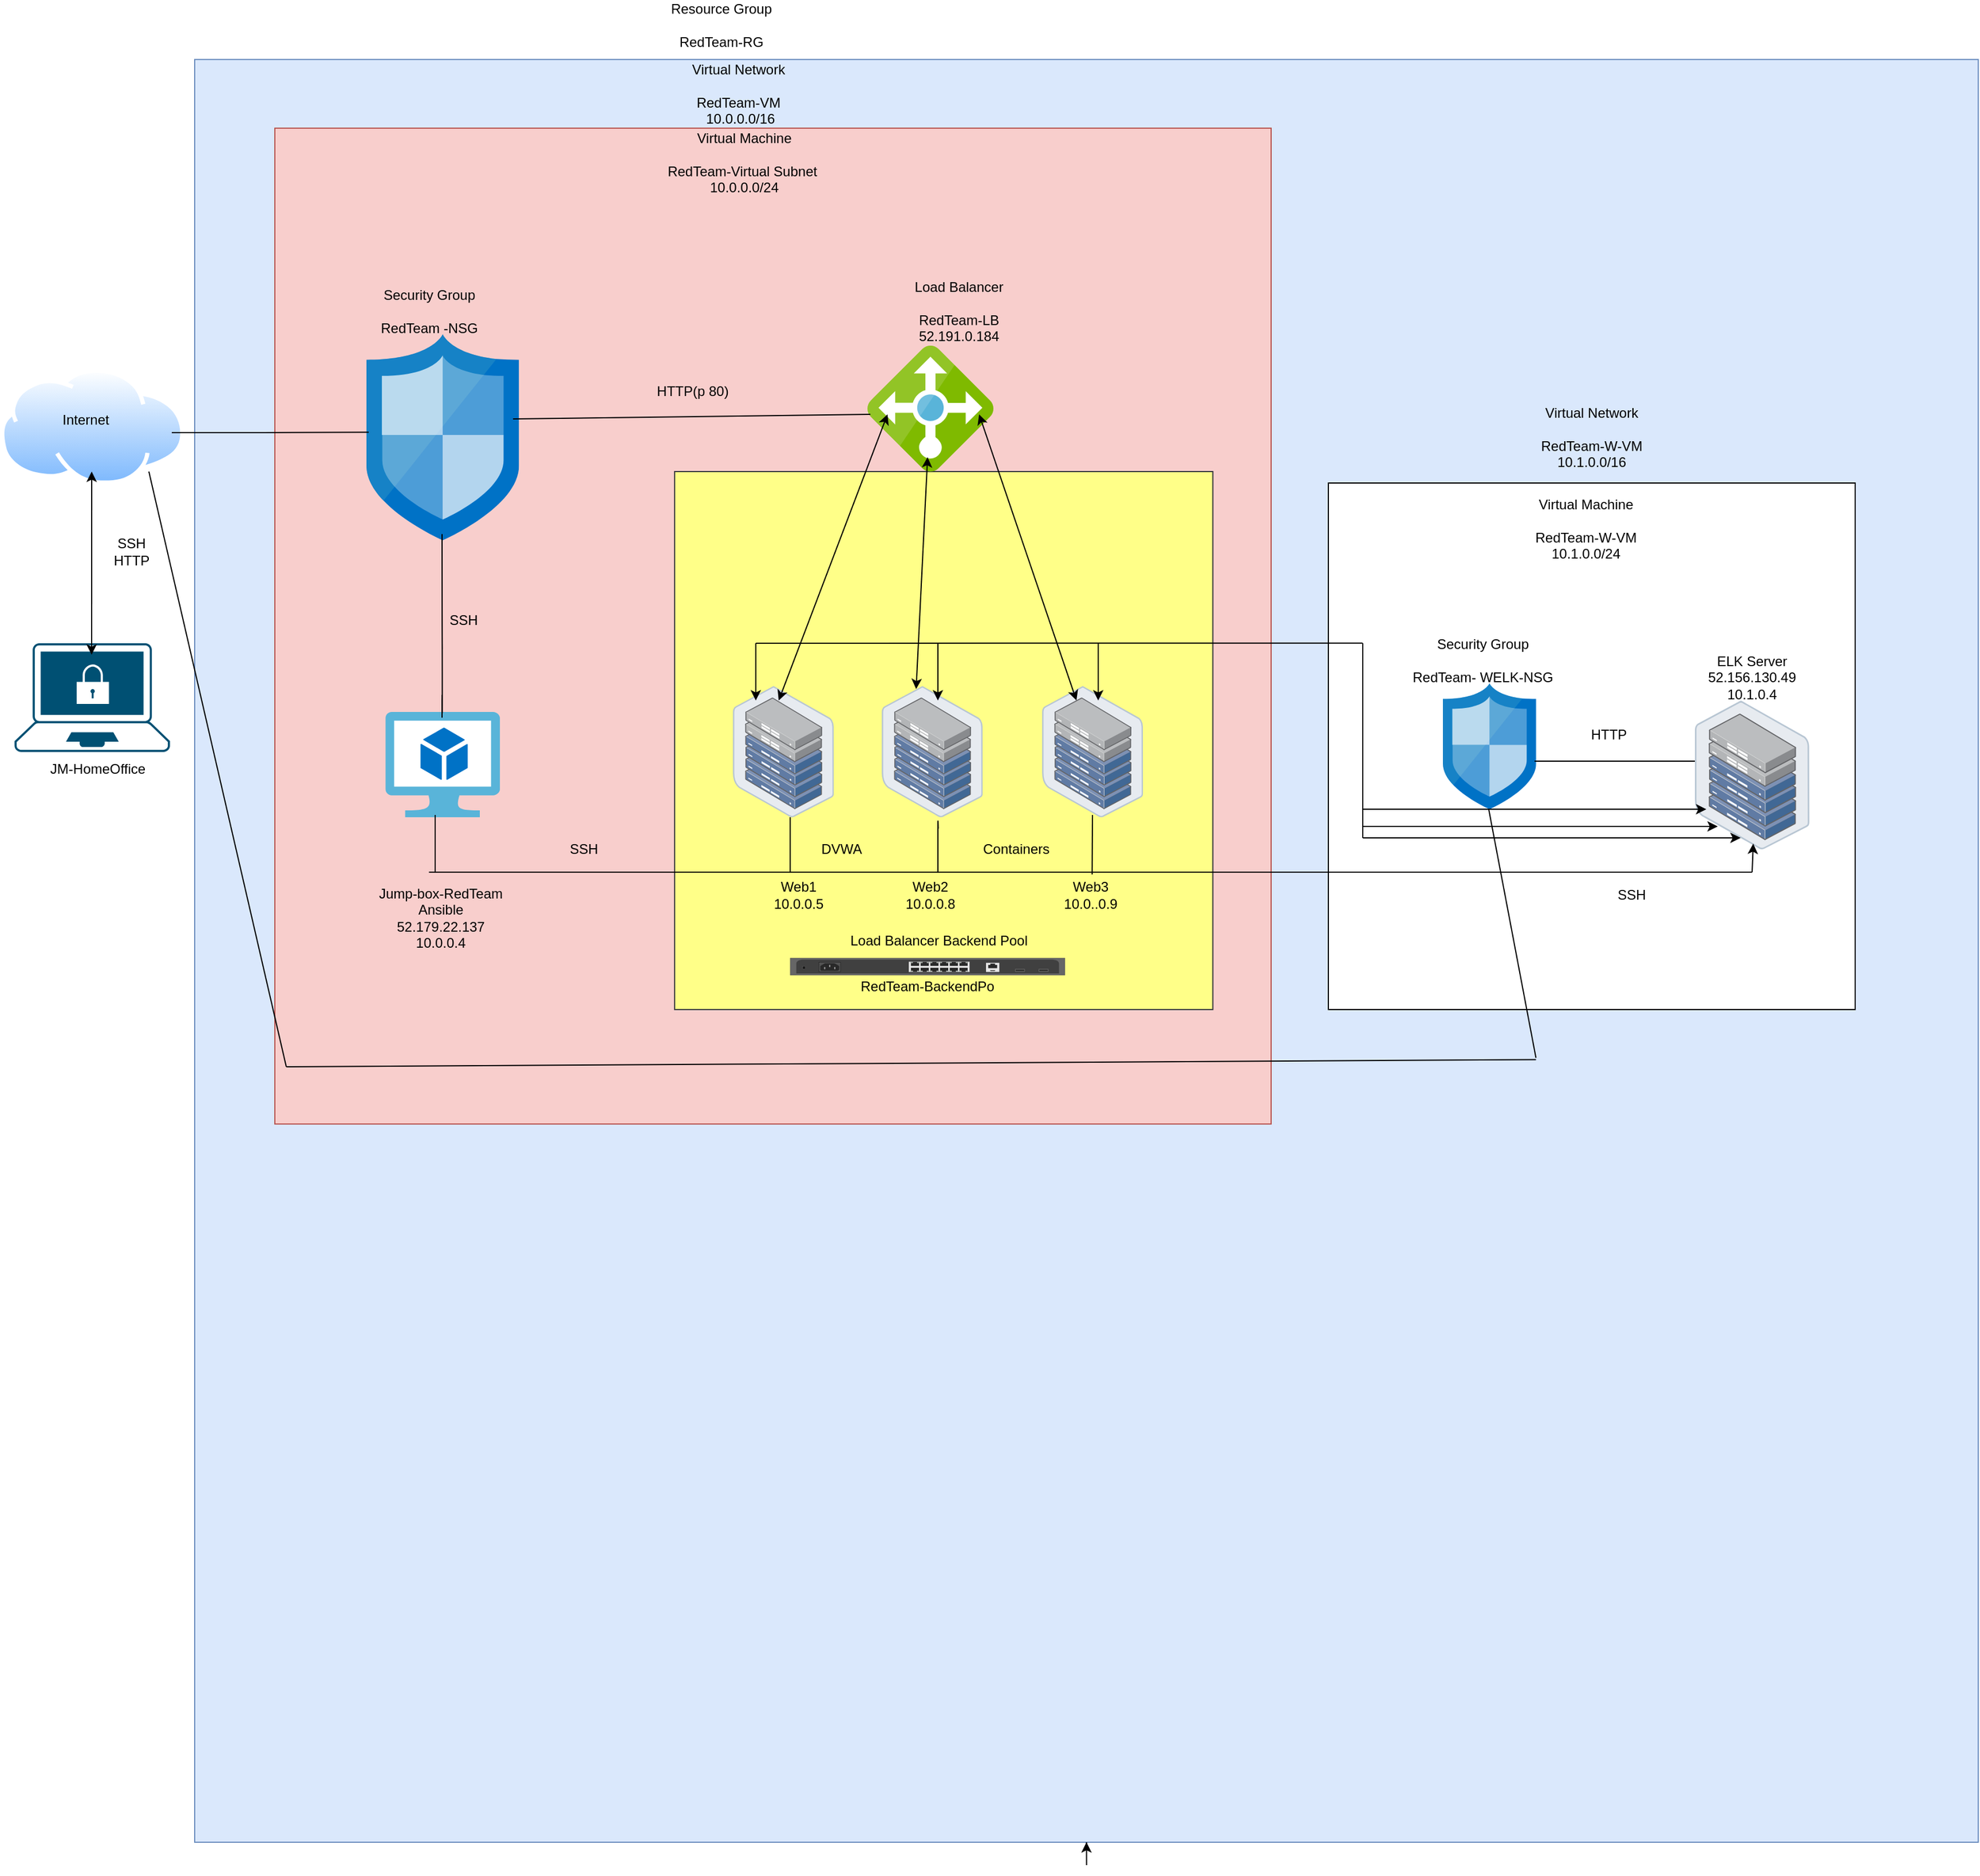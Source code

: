 <mxfile version="15.3.0" type="github">
  <diagram id="IcHb-Y-xAka0jkrHvOs7" name="Page-1">
    <mxGraphModel dx="1968" dy="450" grid="1" gridSize="10" guides="1" tooltips="1" connect="1" arrows="1" fold="1" page="1" pageScale="1" pageWidth="1100" pageHeight="850" math="0" shadow="0">
      <root>
        <mxCell id="0" />
        <mxCell id="1" parent="0" />
        <mxCell id="n_TOdqYRiLtdOjK_SjEj-1" value="" style="points=[[0.13,0.02,0],[0.5,0,0],[0.87,0.02,0],[0.885,0.4,0],[0.985,0.985,0],[0.5,1,0],[0.015,0.985,0],[0.115,0.4,0]];verticalLabelPosition=bottom;sketch=0;html=1;verticalAlign=top;aspect=fixed;align=center;pointerEvents=1;shape=mxgraph.cisco19.secure_endpoints;fillColor=#005073;strokeColor=none;" parent="1" vertex="1">
          <mxGeometry x="-807.3" y="810" width="135.71" height="95" as="geometry" />
        </mxCell>
        <mxCell id="llVI7Hf9OjRL6w-K2cts-1" value="" style="aspect=fixed;perimeter=ellipsePerimeter;html=1;align=center;shadow=0;dashed=0;spacingTop=3;image;image=img/lib/active_directory/internet_cloud.svg;" parent="1" vertex="1">
          <mxGeometry x="-820" y="570" width="161.12" height="101.5" as="geometry" />
        </mxCell>
        <mxCell id="llVI7Hf9OjRL6w-K2cts-2" value="" style="whiteSpace=wrap;html=1;aspect=fixed;fillColor=#dae8fc;strokeColor=#6c8ebf;" parent="1" vertex="1">
          <mxGeometry x="-650" y="300" width="1557.5" height="1557.5" as="geometry" />
        </mxCell>
        <mxCell id="llVI7Hf9OjRL6w-K2cts-3" value="" style="whiteSpace=wrap;html=1;aspect=fixed;fillColor=#f8cecc;strokeColor=#b85450;" parent="1" vertex="1">
          <mxGeometry x="-580" y="360" width="870" height="870" as="geometry" />
        </mxCell>
        <mxCell id="llVI7Hf9OjRL6w-K2cts-4" value="JM-HomeOffice" style="text;html=1;strokeColor=none;fillColor=none;align=center;verticalAlign=middle;whiteSpace=wrap;rounded=0;" parent="1" vertex="1">
          <mxGeometry x="-789.16" y="905" width="109.16" height="30" as="geometry" />
        </mxCell>
        <mxCell id="llVI7Hf9OjRL6w-K2cts-5" value="Internet" style="text;html=1;strokeColor=none;fillColor=none;align=center;verticalAlign=middle;whiteSpace=wrap;rounded=0;" parent="1" vertex="1">
          <mxGeometry x="-800" y="600" width="110" height="30" as="geometry" />
        </mxCell>
        <mxCell id="llVI7Hf9OjRL6w-K2cts-7" value="" style="endArrow=classic;startArrow=classic;html=1;" parent="1" edge="1">
          <mxGeometry width="50" height="50" relative="1" as="geometry">
            <mxPoint x="-740" y="820" as="sourcePoint" />
            <mxPoint x="-739.94" y="660" as="targetPoint" />
          </mxGeometry>
        </mxCell>
        <mxCell id="llVI7Hf9OjRL6w-K2cts-8" value="Resource Group&lt;br&gt;&lt;br&gt;RedTeam-RG" style="text;html=1;strokeColor=none;fillColor=none;align=center;verticalAlign=middle;whiteSpace=wrap;rounded=0;" parent="1" vertex="1">
          <mxGeometry x="-260" y="250" width="140" height="40" as="geometry" />
        </mxCell>
        <mxCell id="llVI7Hf9OjRL6w-K2cts-9" value="Virtual Network&lt;br&gt;&lt;br&gt;RedTeam-VM&lt;br&gt;&amp;nbsp;10.0.0.0/16" style="text;html=1;strokeColor=none;fillColor=none;align=center;verticalAlign=middle;whiteSpace=wrap;rounded=0;" parent="1" vertex="1">
          <mxGeometry x="-270" y="310" width="190" height="40" as="geometry" />
        </mxCell>
        <mxCell id="llVI7Hf9OjRL6w-K2cts-11" value="Virtual Machine&lt;br&gt;&lt;br&gt;RedTeam-Virtual Subnet&amp;nbsp; 10.0.0.0/24" style="text;html=1;strokeColor=none;fillColor=none;align=center;verticalAlign=middle;whiteSpace=wrap;rounded=0;" parent="1" vertex="1">
          <mxGeometry x="-260" y="370" width="180" height="40" as="geometry" />
        </mxCell>
        <mxCell id="llVI7Hf9OjRL6w-K2cts-12" value="" style="sketch=0;aspect=fixed;html=1;points=[];align=center;image;fontSize=12;image=img/lib/mscae/Network_Security_Groups_Classic.svg;" parent="1" vertex="1">
          <mxGeometry x="-500" y="540" width="133.2" height="180" as="geometry" />
        </mxCell>
        <mxCell id="llVI7Hf9OjRL6w-K2cts-15" value="" style="endArrow=none;html=1;entryX=0.015;entryY=0.476;entryDx=0;entryDy=0;entryPerimeter=0;" parent="1" target="llVI7Hf9OjRL6w-K2cts-12" edge="1">
          <mxGeometry width="50" height="50" relative="1" as="geometry">
            <mxPoint x="-670" y="626" as="sourcePoint" />
            <mxPoint x="-560" y="600" as="targetPoint" />
            <Array as="points">
              <mxPoint x="-600" y="626" />
            </Array>
          </mxGeometry>
        </mxCell>
        <mxCell id="llVI7Hf9OjRL6w-K2cts-16" value="Security Group&lt;br&gt;&lt;br&gt;RedTeam -NSG" style="text;html=1;strokeColor=none;fillColor=none;align=center;verticalAlign=middle;whiteSpace=wrap;rounded=0;" parent="1" vertex="1">
          <mxGeometry x="-540" y="490" width="190" height="60" as="geometry" />
        </mxCell>
        <mxCell id="llVI7Hf9OjRL6w-K2cts-18" value="" style="sketch=0;aspect=fixed;html=1;points=[];align=center;image;fontSize=12;image=img/lib/mscae/Virtual_Machine_2.svg;" parent="1" vertex="1">
          <mxGeometry x="-483.4" y="870" width="100" height="92" as="geometry" />
        </mxCell>
        <mxCell id="llVI7Hf9OjRL6w-K2cts-19" value="" style="endArrow=none;html=1;" parent="1" edge="1">
          <mxGeometry width="50" height="50" relative="1" as="geometry">
            <mxPoint x="-434" y="875" as="sourcePoint" />
            <mxPoint x="-433.8" y="815" as="targetPoint" />
            <Array as="points">
              <mxPoint x="-434" y="850" />
              <mxPoint x="-433.8" y="875" />
              <mxPoint x="-433.8" y="825" />
              <mxPoint x="-433.9" y="795" />
              <mxPoint x="-434" y="710" />
              <mxPoint x="-433.9" y="805" />
            </Array>
          </mxGeometry>
        </mxCell>
        <mxCell id="llVI7Hf9OjRL6w-K2cts-26" value="" style="whiteSpace=wrap;html=1;aspect=fixed;fillColor=#ffff88;strokeColor=#36393d;direction=east;" parent="1" vertex="1">
          <mxGeometry x="-230.9" y="660" width="470" height="470" as="geometry" />
        </mxCell>
        <mxCell id="llVI7Hf9OjRL6w-K2cts-28" value="" style="points=[];aspect=fixed;html=1;align=center;shadow=0;dashed=0;image;image=img/lib/allied_telesis/storage/Datacenter_Server_Half_Rack_ToR.svg;" parent="1" vertex="1">
          <mxGeometry x="-180" y="847.4" width="88.2" height="114.6" as="geometry" />
        </mxCell>
        <mxCell id="llVI7Hf9OjRL6w-K2cts-30" value="" style="points=[];aspect=fixed;html=1;align=center;shadow=0;dashed=0;image;image=img/lib/allied_telesis/storage/Datacenter_Server_Half_Rack_ToR.svg;" parent="1" vertex="1">
          <mxGeometry x="-50" y="847.4" width="88.2" height="114.6" as="geometry" />
        </mxCell>
        <mxCell id="llVI7Hf9OjRL6w-K2cts-31" value="" style="points=[];aspect=fixed;html=1;align=center;shadow=0;dashed=0;image;image=img/lib/allied_telesis/storage/Datacenter_Server_Half_Rack_ToR.svg;" parent="1" vertex="1">
          <mxGeometry x="90" y="847.4" width="88.2" height="114.6" as="geometry" />
        </mxCell>
        <mxCell id="llVI7Hf9OjRL6w-K2cts-33" value="" style="sketch=0;aspect=fixed;html=1;points=[];align=center;image;fontSize=12;image=img/lib/mscae/Load_Balancer_feature.svg;" parent="1" vertex="1">
          <mxGeometry x="-62.5" y="550" width="110" height="110" as="geometry" />
        </mxCell>
        <mxCell id="llVI7Hf9OjRL6w-K2cts-35" value="Load Balancer&lt;br&gt;&lt;br&gt;RedTeam-LB&lt;br&gt;52.191.0.184" style="text;html=1;strokeColor=none;fillColor=none;align=center;verticalAlign=middle;whiteSpace=wrap;rounded=0;" parent="1" vertex="1">
          <mxGeometry x="-45" y="500" width="125" height="40" as="geometry" />
        </mxCell>
        <mxCell id="llVI7Hf9OjRL6w-K2cts-36" value="Web1&lt;br&gt;10.0.0.5" style="text;html=1;strokeColor=none;fillColor=none;align=center;verticalAlign=middle;whiteSpace=wrap;rounded=0;" parent="1" vertex="1">
          <mxGeometry x="-165" y="1020" width="85" height="20" as="geometry" />
        </mxCell>
        <mxCell id="llVI7Hf9OjRL6w-K2cts-37" value="Web3&lt;br&gt;10.0..0.9" style="text;html=1;strokeColor=none;fillColor=none;align=center;verticalAlign=middle;whiteSpace=wrap;rounded=0;" parent="1" vertex="1">
          <mxGeometry x="90" y="1020" width="85" height="20" as="geometry" />
        </mxCell>
        <mxCell id="llVI7Hf9OjRL6w-K2cts-38" value="Web2&lt;br&gt;10.0.0.8" style="text;html=1;strokeColor=none;fillColor=none;align=center;verticalAlign=middle;whiteSpace=wrap;rounded=0;" parent="1" vertex="1">
          <mxGeometry x="-50" y="1020" width="85" height="20" as="geometry" />
        </mxCell>
        <mxCell id="llVI7Hf9OjRL6w-K2cts-39" value="" style="endArrow=none;html=1;" parent="1" edge="1">
          <mxGeometry width="50" height="50" relative="1" as="geometry">
            <mxPoint x="-140" y="1010" as="sourcePoint" />
            <mxPoint x="-210" y="1010" as="targetPoint" />
            <Array as="points">
              <mxPoint x="140" y="1010" />
              <mxPoint x="-450" y="1010" />
            </Array>
          </mxGeometry>
        </mxCell>
        <mxCell id="llVI7Hf9OjRL6w-K2cts-41" value="" style="endArrow=none;html=1;" parent="1" edge="1">
          <mxGeometry width="50" height="50" relative="1" as="geometry">
            <mxPoint x="-440" y="1010" as="sourcePoint" />
            <mxPoint x="-440" y="960" as="targetPoint" />
          </mxGeometry>
        </mxCell>
        <mxCell id="llVI7Hf9OjRL6w-K2cts-44" value="" style="endArrow=none;html=1;" parent="1" edge="1">
          <mxGeometry width="50" height="50" relative="1" as="geometry">
            <mxPoint x="133.7" y="1012" as="sourcePoint" />
            <mxPoint x="134" y="960" as="targetPoint" />
          </mxGeometry>
        </mxCell>
        <mxCell id="llVI7Hf9OjRL6w-K2cts-46" value="" style="endArrow=none;html=1;" parent="1" edge="1">
          <mxGeometry width="50" height="50" relative="1" as="geometry">
            <mxPoint x="-1" y="1010" as="sourcePoint" />
            <mxPoint x="-0.7" y="972" as="targetPoint" />
            <Array as="points">
              <mxPoint x="-1" y="962" />
            </Array>
          </mxGeometry>
        </mxCell>
        <mxCell id="llVI7Hf9OjRL6w-K2cts-47" value="" style="endArrow=none;html=1;" parent="1" edge="1">
          <mxGeometry width="50" height="50" relative="1" as="geometry">
            <mxPoint x="-130" y="1010" as="sourcePoint" />
            <mxPoint x="-130" y="962" as="targetPoint" />
            <Array as="points">
              <mxPoint x="-130" y="962" />
            </Array>
          </mxGeometry>
        </mxCell>
        <mxCell id="llVI7Hf9OjRL6w-K2cts-48" value="DVWA" style="text;html=1;strokeColor=none;fillColor=none;align=center;verticalAlign=middle;whiteSpace=wrap;rounded=0;" parent="1" vertex="1">
          <mxGeometry x="-120" y="980" width="70" height="20" as="geometry" />
        </mxCell>
        <mxCell id="llVI7Hf9OjRL6w-K2cts-49" value="Containers" style="text;html=1;strokeColor=none;fillColor=none;align=center;verticalAlign=middle;whiteSpace=wrap;rounded=0;" parent="1" vertex="1">
          <mxGeometry x="20" y="980" width="95" height="20" as="geometry" />
        </mxCell>
        <mxCell id="llVI7Hf9OjRL6w-K2cts-50" value="Jump-box-RedTeam&lt;br&gt;Ansible&lt;br&gt;52.179.22.137&lt;br&gt;10.0.0.4" style="text;html=1;strokeColor=none;fillColor=none;align=center;verticalAlign=middle;whiteSpace=wrap;rounded=0;" parent="1" vertex="1">
          <mxGeometry x="-510" y="1040" width="150" height="20" as="geometry" />
        </mxCell>
        <mxCell id="llVI7Hf9OjRL6w-K2cts-51" value="SSH" style="text;html=1;strokeColor=none;fillColor=none;align=center;verticalAlign=middle;whiteSpace=wrap;rounded=0;" parent="1" vertex="1">
          <mxGeometry x="-350" y="980" width="80" height="20" as="geometry" />
        </mxCell>
        <mxCell id="llVI7Hf9OjRL6w-K2cts-52" value="SSH" style="text;html=1;strokeColor=none;fillColor=none;align=center;verticalAlign=middle;whiteSpace=wrap;rounded=0;" parent="1" vertex="1">
          <mxGeometry x="-440" y="780" width="50" height="20" as="geometry" />
        </mxCell>
        <mxCell id="llVI7Hf9OjRL6w-K2cts-53" value="" style="endArrow=none;html=1;" parent="1" edge="1">
          <mxGeometry width="50" height="50" relative="1" as="geometry">
            <mxPoint x="-372" y="614" as="sourcePoint" />
            <mxPoint x="-60" y="610" as="targetPoint" />
          </mxGeometry>
        </mxCell>
        <mxCell id="llVI7Hf9OjRL6w-K2cts-54" value="SSH&lt;br&gt;HTTP" style="text;html=1;strokeColor=none;fillColor=none;align=center;verticalAlign=middle;whiteSpace=wrap;rounded=0;" parent="1" vertex="1">
          <mxGeometry x="-740" y="720" width="70" height="20" as="geometry" />
        </mxCell>
        <mxCell id="llVI7Hf9OjRL6w-K2cts-55" value="HTTP(p 80)" style="text;html=1;strokeColor=none;fillColor=none;align=center;verticalAlign=middle;whiteSpace=wrap;rounded=0;" parent="1" vertex="1">
          <mxGeometry x="-260" y="580" width="90" height="20" as="geometry" />
        </mxCell>
        <mxCell id="llVI7Hf9OjRL6w-K2cts-56" value="" style="endArrow=classic;startArrow=classic;html=1;" parent="1" edge="1">
          <mxGeometry width="50" height="50" relative="1" as="geometry">
            <mxPoint x="-140" y="860" as="sourcePoint" />
            <mxPoint x="-45" y="610" as="targetPoint" />
          </mxGeometry>
        </mxCell>
        <mxCell id="llVI7Hf9OjRL6w-K2cts-57" value="" style="endArrow=classic;startArrow=classic;html=1;" parent="1" edge="1">
          <mxGeometry width="50" height="50" relative="1" as="geometry">
            <mxPoint x="-20" y="850" as="sourcePoint" />
            <mxPoint x="-10" y="647.4" as="targetPoint" />
          </mxGeometry>
        </mxCell>
        <mxCell id="llVI7Hf9OjRL6w-K2cts-58" value="" style="endArrow=classic;startArrow=classic;html=1;" parent="1" edge="1">
          <mxGeometry width="50" height="50" relative="1" as="geometry">
            <mxPoint x="120" y="860" as="sourcePoint" />
            <mxPoint x="35" y="610" as="targetPoint" />
          </mxGeometry>
        </mxCell>
        <mxCell id="llVI7Hf9OjRL6w-K2cts-59" value="" style="html=1;verticalLabelPosition=bottom;verticalAlign=top;outlineConnect=0;shadow=0;dashed=0;shape=mxgraph.rack.hpe_aruba.gateways_controllers.aruba_9012_10_port_gbe_gateway_back;" parent="1" vertex="1">
          <mxGeometry x="-130" y="1085" width="240" height="15" as="geometry" />
        </mxCell>
        <mxCell id="llVI7Hf9OjRL6w-K2cts-60" value="RedTeam-BackendPo" style="text;html=1;strokeColor=none;fillColor=none;align=center;verticalAlign=middle;whiteSpace=wrap;rounded=0;" parent="1" vertex="1">
          <mxGeometry x="-100" y="1100" width="180" height="20" as="geometry" />
        </mxCell>
        <mxCell id="llVI7Hf9OjRL6w-K2cts-61" value="Load Balancer Backend Pool" style="text;html=1;strokeColor=none;fillColor=none;align=center;verticalAlign=middle;whiteSpace=wrap;rounded=0;" parent="1" vertex="1">
          <mxGeometry x="-90" y="1060" width="180" height="20" as="geometry" />
        </mxCell>
        <mxCell id="E9d8_AmILumTyX3_b7Oe-2" value="" style="whiteSpace=wrap;html=1;aspect=fixed;" vertex="1" parent="1">
          <mxGeometry x="340" y="670" width="460" height="460" as="geometry" />
        </mxCell>
        <mxCell id="E9d8_AmILumTyX3_b7Oe-6" value="" style="points=[];aspect=fixed;html=1;align=center;shadow=0;dashed=0;image;image=img/lib/allied_telesis/storage/Datacenter_Server_Half_Rack_ToR.svg;" vertex="1" parent="1">
          <mxGeometry x="660" y="860.07" width="100" height="129.93" as="geometry" />
        </mxCell>
        <mxCell id="E9d8_AmILumTyX3_b7Oe-8" value="" style="sketch=0;aspect=fixed;html=1;points=[];align=center;image;fontSize=12;image=img/lib/mscae/Network_Security_Groups_Classic.svg;" vertex="1" parent="1">
          <mxGeometry x="440" y="845" width="81.4" height="110" as="geometry" />
        </mxCell>
        <mxCell id="E9d8_AmILumTyX3_b7Oe-9" value="Security Group&lt;br&gt;&lt;br&gt;RedTeam- WELK-NSG" style="text;html=1;strokeColor=none;fillColor=none;align=center;verticalAlign=middle;whiteSpace=wrap;rounded=0;" vertex="1" parent="1">
          <mxGeometry x="390" y="800" width="170" height="50" as="geometry" />
        </mxCell>
        <mxCell id="E9d8_AmILumTyX3_b7Oe-10" value="Virtual Network&lt;br&gt;&lt;br&gt;RedTeam-W-VM&lt;br&gt;10.1.0.0/16" style="text;html=1;strokeColor=none;fillColor=none;align=center;verticalAlign=middle;whiteSpace=wrap;rounded=0;" vertex="1" parent="1">
          <mxGeometry x="470" y="590" width="200" height="80" as="geometry" />
        </mxCell>
        <mxCell id="E9d8_AmILumTyX3_b7Oe-11" value="Virtual Machine&lt;br&gt;&lt;br&gt;RedTeam-W-VM&lt;br&gt;10.1.0.0/24" style="text;html=1;strokeColor=none;fillColor=none;align=center;verticalAlign=middle;whiteSpace=wrap;rounded=0;" vertex="1" parent="1">
          <mxGeometry x="460" y="680" width="210" height="60" as="geometry" />
        </mxCell>
        <mxCell id="E9d8_AmILumTyX3_b7Oe-12" value="ELK Server&lt;br&gt;52.156.130.49&lt;br&gt;10.1.0.4" style="text;html=1;strokeColor=none;fillColor=none;align=center;verticalAlign=middle;whiteSpace=wrap;rounded=0;" vertex="1" parent="1">
          <mxGeometry x="635" y="820.07" width="150" height="40" as="geometry" />
        </mxCell>
        <mxCell id="E9d8_AmILumTyX3_b7Oe-13" value="" style="endArrow=none;html=1;" edge="1" parent="1">
          <mxGeometry width="50" height="50" relative="1" as="geometry">
            <mxPoint x="520" y="913" as="sourcePoint" />
            <mxPoint x="660" y="913" as="targetPoint" />
            <Array as="points">
              <mxPoint x="580" y="913" />
            </Array>
          </mxGeometry>
        </mxCell>
        <mxCell id="E9d8_AmILumTyX3_b7Oe-14" value="HTTP" style="text;html=1;strokeColor=none;fillColor=none;align=center;verticalAlign=middle;whiteSpace=wrap;rounded=0;" vertex="1" parent="1">
          <mxGeometry x="535" y="870" width="100" height="40" as="geometry" />
        </mxCell>
        <mxCell id="E9d8_AmILumTyX3_b7Oe-15" value="" style="endArrow=none;html=1;" edge="1" parent="1">
          <mxGeometry width="50" height="50" relative="1" as="geometry">
            <mxPoint x="130" y="1010" as="sourcePoint" />
            <mxPoint x="710" y="1010" as="targetPoint" />
          </mxGeometry>
        </mxCell>
        <mxCell id="E9d8_AmILumTyX3_b7Oe-18" value="" style="endArrow=classic;html=1;entryX=0.51;entryY=0.962;entryDx=0;entryDy=0;entryPerimeter=0;" edge="1" parent="1" target="E9d8_AmILumTyX3_b7Oe-6">
          <mxGeometry width="50" height="50" relative="1" as="geometry">
            <mxPoint x="710" y="1010" as="sourcePoint" />
            <mxPoint x="730" y="990" as="targetPoint" />
            <Array as="points">
              <mxPoint x="710" y="1010" />
            </Array>
          </mxGeometry>
        </mxCell>
        <mxCell id="E9d8_AmILumTyX3_b7Oe-19" value="" style="endArrow=none;html=1;entryX=0.065;entryY=0.304;entryDx=0;entryDy=0;entryPerimeter=0;" edge="1" parent="1" target="E9d8_AmILumTyX3_b7Oe-2">
          <mxGeometry width="50" height="50" relative="1" as="geometry">
            <mxPoint x="-160" y="810" as="sourcePoint" />
            <mxPoint x="178.2" y="760" as="targetPoint" />
            <Array as="points" />
          </mxGeometry>
        </mxCell>
        <mxCell id="E9d8_AmILumTyX3_b7Oe-20" value="" style="endArrow=none;html=1;" edge="1" parent="1">
          <mxGeometry width="50" height="50" relative="1" as="geometry">
            <mxPoint x="370" y="980" as="sourcePoint" />
            <mxPoint x="370" y="810" as="targetPoint" />
          </mxGeometry>
        </mxCell>
        <mxCell id="E9d8_AmILumTyX3_b7Oe-23" value="" style="endArrow=classic;html=1;" edge="1" parent="1">
          <mxGeometry width="50" height="50" relative="1" as="geometry">
            <mxPoint x="139" y="810" as="sourcePoint" />
            <mxPoint x="139" y="860" as="targetPoint" />
            <Array as="points" />
          </mxGeometry>
        </mxCell>
        <mxCell id="E9d8_AmILumTyX3_b7Oe-24" value="" style="endArrow=classic;html=1;" edge="1" parent="1">
          <mxGeometry width="50" height="50" relative="1" as="geometry">
            <mxPoint x="-1" y="810" as="sourcePoint" />
            <mxPoint x="-1" y="860" as="targetPoint" />
            <Array as="points" />
          </mxGeometry>
        </mxCell>
        <mxCell id="E9d8_AmILumTyX3_b7Oe-25" value="" style="endArrow=classic;html=1;" edge="1" parent="1">
          <mxGeometry width="50" height="50" relative="1" as="geometry">
            <mxPoint x="-160" y="810" as="sourcePoint" />
            <mxPoint x="-160" y="860" as="targetPoint" />
            <Array as="points" />
          </mxGeometry>
        </mxCell>
        <mxCell id="E9d8_AmILumTyX3_b7Oe-26" value="" style="endArrow=classic;html=1;entryX=0.4;entryY=0.923;entryDx=0;entryDy=0;entryPerimeter=0;" edge="1" parent="1" target="E9d8_AmILumTyX3_b7Oe-6">
          <mxGeometry width="50" height="50" relative="1" as="geometry">
            <mxPoint x="370" y="980" as="sourcePoint" />
            <mxPoint x="440" y="980" as="targetPoint" />
          </mxGeometry>
        </mxCell>
        <mxCell id="E9d8_AmILumTyX3_b7Oe-27" value="" style="endArrow=classic;html=1;" edge="1" parent="1">
          <mxGeometry width="50" height="50" relative="1" as="geometry">
            <mxPoint x="370" y="970" as="sourcePoint" />
            <mxPoint x="680" y="970" as="targetPoint" />
          </mxGeometry>
        </mxCell>
        <mxCell id="E9d8_AmILumTyX3_b7Oe-28" value="" style="endArrow=classic;html=1;" edge="1" parent="1">
          <mxGeometry width="50" height="50" relative="1" as="geometry">
            <mxPoint x="370" y="955" as="sourcePoint" />
            <mxPoint x="670" y="955" as="targetPoint" />
          </mxGeometry>
        </mxCell>
        <mxCell id="E9d8_AmILumTyX3_b7Oe-33" value="SSH" style="text;html=1;strokeColor=none;fillColor=none;align=center;verticalAlign=middle;whiteSpace=wrap;rounded=0;" vertex="1" parent="1">
          <mxGeometry x="560" y="1020" width="90" height="20" as="geometry" />
        </mxCell>
        <mxCell id="E9d8_AmILumTyX3_b7Oe-36" value="" style="endArrow=none;html=1;" edge="1" parent="1" target="llVI7Hf9OjRL6w-K2cts-1">
          <mxGeometry width="50" height="50" relative="1" as="geometry">
            <mxPoint x="-570" y="1180" as="sourcePoint" />
            <mxPoint x="-640" y="660" as="targetPoint" />
            <Array as="points">
              <mxPoint x="-690" y="660" />
            </Array>
          </mxGeometry>
        </mxCell>
        <mxCell id="E9d8_AmILumTyX3_b7Oe-37" style="edgeStyle=orthogonalEdgeStyle;rounded=0;orthogonalLoop=1;jettySize=auto;html=1;exitX=0.5;exitY=1;exitDx=0;exitDy=0;" edge="1" parent="1" source="llVI7Hf9OjRL6w-K2cts-2" target="llVI7Hf9OjRL6w-K2cts-2">
          <mxGeometry relative="1" as="geometry" />
        </mxCell>
        <mxCell id="E9d8_AmILumTyX3_b7Oe-38" value="" style="endArrow=none;html=1;entryX=0.752;entryY=0.561;entryDx=0;entryDy=0;entryPerimeter=0;" edge="1" parent="1" target="llVI7Hf9OjRL6w-K2cts-2">
          <mxGeometry width="50" height="50" relative="1" as="geometry">
            <mxPoint x="-570" y="1180" as="sourcePoint" />
            <mxPoint x="-480" y="1180" as="targetPoint" />
          </mxGeometry>
        </mxCell>
        <mxCell id="E9d8_AmILumTyX3_b7Oe-40" value="" style="endArrow=none;html=1;exitX=0.752;exitY=0.56;exitDx=0;exitDy=0;exitPerimeter=0;" edge="1" parent="1" source="llVI7Hf9OjRL6w-K2cts-2">
          <mxGeometry width="50" height="50" relative="1" as="geometry">
            <mxPoint x="430" y="1005" as="sourcePoint" />
            <mxPoint x="480" y="955" as="targetPoint" />
          </mxGeometry>
        </mxCell>
      </root>
    </mxGraphModel>
  </diagram>
</mxfile>
